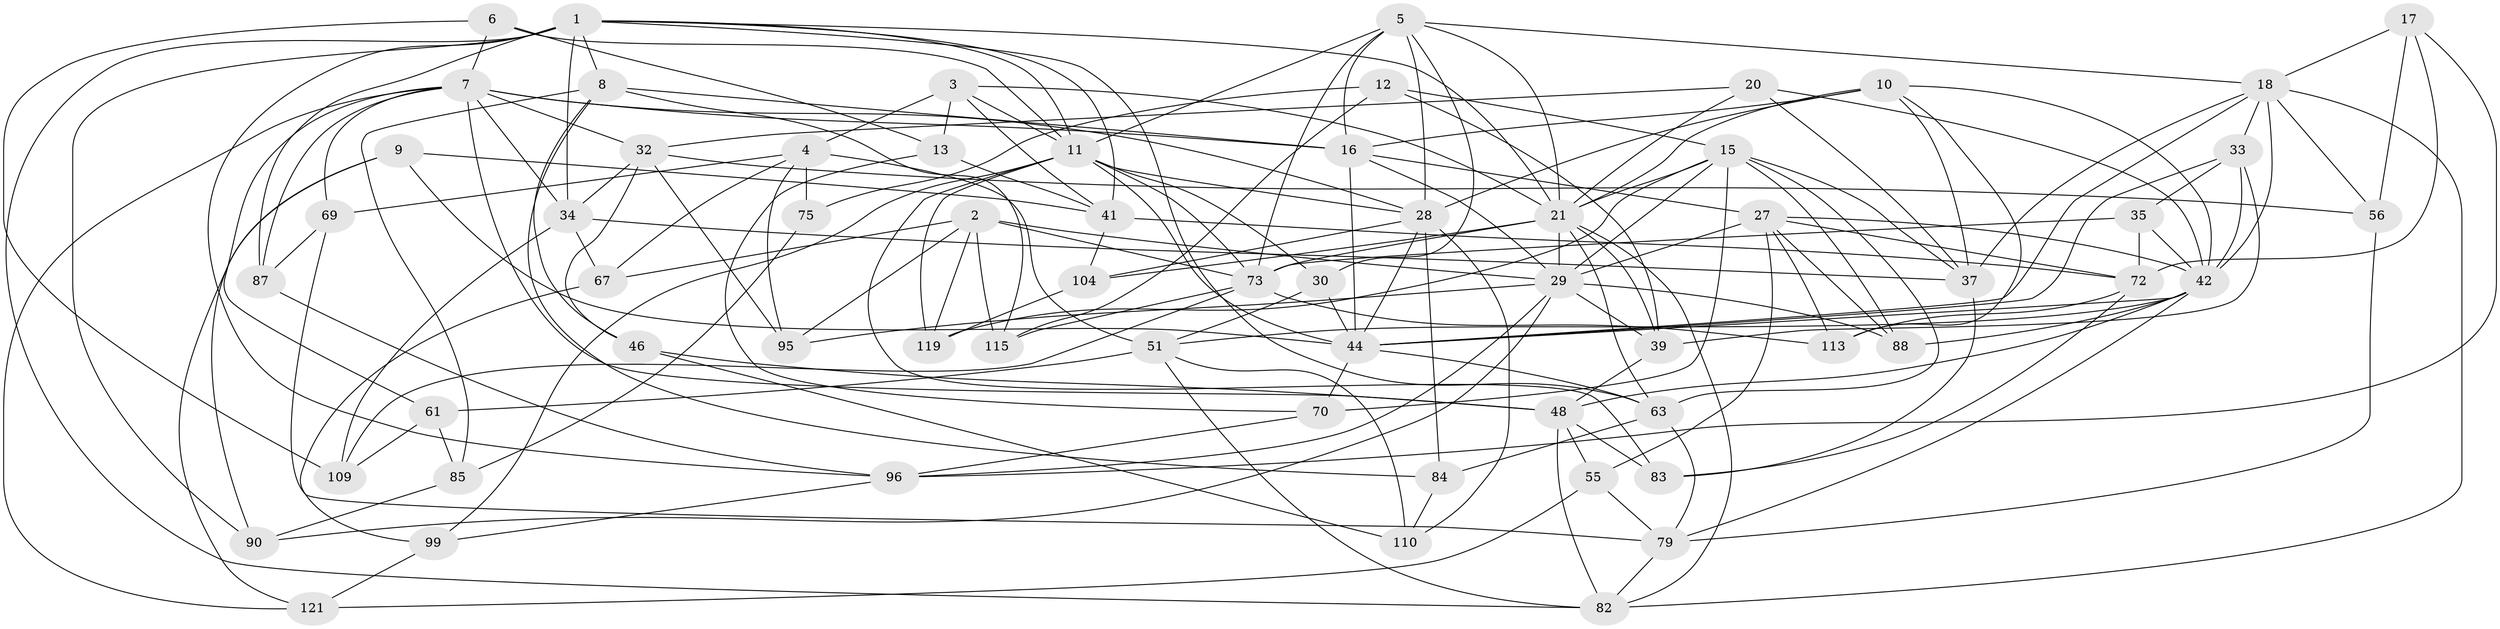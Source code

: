 // original degree distribution, {4: 1.0}
// Generated by graph-tools (version 1.1) at 2025/16/03/09/25 04:16:41]
// undirected, 63 vertices, 178 edges
graph export_dot {
graph [start="1"]
  node [color=gray90,style=filled];
  1 [super="+14+25"];
  2 [super="+54"];
  3 [super="+24+68"];
  4 [super="+125+101"];
  5 [super="+59+50"];
  6;
  7 [super="+77+120"];
  8 [super="+106"];
  9;
  10 [super="+108"];
  11 [super="+118+23"];
  12;
  13;
  15 [super="+26+40"];
  16 [super="+22+64"];
  17;
  18 [super="+97+65"];
  20;
  21 [super="+57+91+36"];
  27 [super="+105+80"];
  28 [super="+117+112"];
  29 [super="+31+124"];
  30;
  32 [super="+102"];
  33 [super="+78"];
  34 [super="+49"];
  35;
  37 [super="+98"];
  39 [super="+62"];
  41 [super="+53"];
  42 [super="+47+58"];
  44 [super="+52"];
  46;
  48 [super="+123+60"];
  51 [super="+103"];
  55;
  56;
  61;
  63 [super="+66"];
  67;
  69;
  70;
  72 [super="+94"];
  73 [super="+114+76"];
  75;
  79 [super="+89"];
  82 [super="+92"];
  83;
  84;
  85;
  87;
  88;
  90;
  95;
  96 [super="+111"];
  99;
  104;
  109;
  110;
  113;
  115;
  119;
  121;
  1 -- 90;
  1 -- 82;
  1 -- 34;
  1 -- 87;
  1 -- 63;
  1 -- 41;
  1 -- 8;
  1 -- 11;
  1 -- 21;
  1 -- 96;
  2 -- 119;
  2 -- 115;
  2 -- 29;
  2 -- 73;
  2 -- 67;
  2 -- 95;
  3 -- 11;
  3 -- 4 [weight=2];
  3 -- 13;
  3 -- 21;
  3 -- 41;
  4 -- 95;
  4 -- 67;
  4 -- 75 [weight=2];
  4 -- 51;
  4 -- 69;
  5 -- 30;
  5 -- 16 [weight=2];
  5 -- 18;
  5 -- 11;
  5 -- 28;
  5 -- 21;
  5 -- 73;
  6 -- 13;
  6 -- 109;
  6 -- 11;
  6 -- 7;
  7 -- 87;
  7 -- 16;
  7 -- 32;
  7 -- 34;
  7 -- 121;
  7 -- 61;
  7 -- 48;
  7 -- 28;
  7 -- 69;
  8 -- 115;
  8 -- 46;
  8 -- 85;
  8 -- 16;
  8 -- 84;
  9 -- 41;
  9 -- 121;
  9 -- 90;
  9 -- 44;
  10 -- 16;
  10 -- 113;
  10 -- 21;
  10 -- 42;
  10 -- 28;
  10 -- 37;
  11 -- 73;
  11 -- 99;
  11 -- 83;
  11 -- 119;
  11 -- 44 [weight=2];
  11 -- 28;
  11 -- 30;
  12 -- 115;
  12 -- 15;
  12 -- 75;
  12 -- 39;
  13 -- 41;
  13 -- 70;
  15 -- 119;
  15 -- 70;
  15 -- 29;
  15 -- 88;
  15 -- 63;
  15 -- 21;
  15 -- 37;
  16 -- 44;
  16 -- 29;
  16 -- 27;
  17 -- 56;
  17 -- 72;
  17 -- 18;
  17 -- 96;
  18 -- 37;
  18 -- 56;
  18 -- 44;
  18 -- 42;
  18 -- 82;
  18 -- 33;
  20 -- 32;
  20 -- 37;
  20 -- 21;
  20 -- 42;
  21 -- 82;
  21 -- 29;
  21 -- 63;
  21 -- 39;
  21 -- 104;
  21 -- 73;
  27 -- 88;
  27 -- 55;
  27 -- 72;
  27 -- 29;
  27 -- 113;
  27 -- 42 [weight=2];
  28 -- 104;
  28 -- 84;
  28 -- 110;
  28 -- 44;
  29 -- 96;
  29 -- 95;
  29 -- 39;
  29 -- 90;
  29 -- 88;
  30 -- 51;
  30 -- 44;
  32 -- 95;
  32 -- 34;
  32 -- 56;
  32 -- 46;
  33 -- 44 [weight=2];
  33 -- 35;
  33 -- 39;
  33 -- 42;
  34 -- 67;
  34 -- 109;
  34 -- 37;
  35 -- 42;
  35 -- 72;
  35 -- 73;
  37 -- 83;
  39 -- 48 [weight=2];
  41 -- 72;
  41 -- 104;
  42 -- 51;
  42 -- 88;
  42 -- 44;
  42 -- 79;
  42 -- 48;
  44 -- 63;
  44 -- 70;
  46 -- 110;
  46 -- 48;
  48 -- 55;
  48 -- 82;
  48 -- 83;
  51 -- 61;
  51 -- 82;
  51 -- 110;
  55 -- 121;
  55 -- 79;
  56 -- 79;
  61 -- 109;
  61 -- 85;
  63 -- 79;
  63 -- 84;
  67 -- 99;
  69 -- 79;
  69 -- 87;
  70 -- 96;
  72 -- 83;
  72 -- 113;
  73 -- 109;
  73 -- 113;
  73 -- 115;
  75 -- 85;
  79 -- 82;
  84 -- 110;
  85 -- 90;
  87 -- 96;
  96 -- 99;
  99 -- 121;
  104 -- 119;
}

